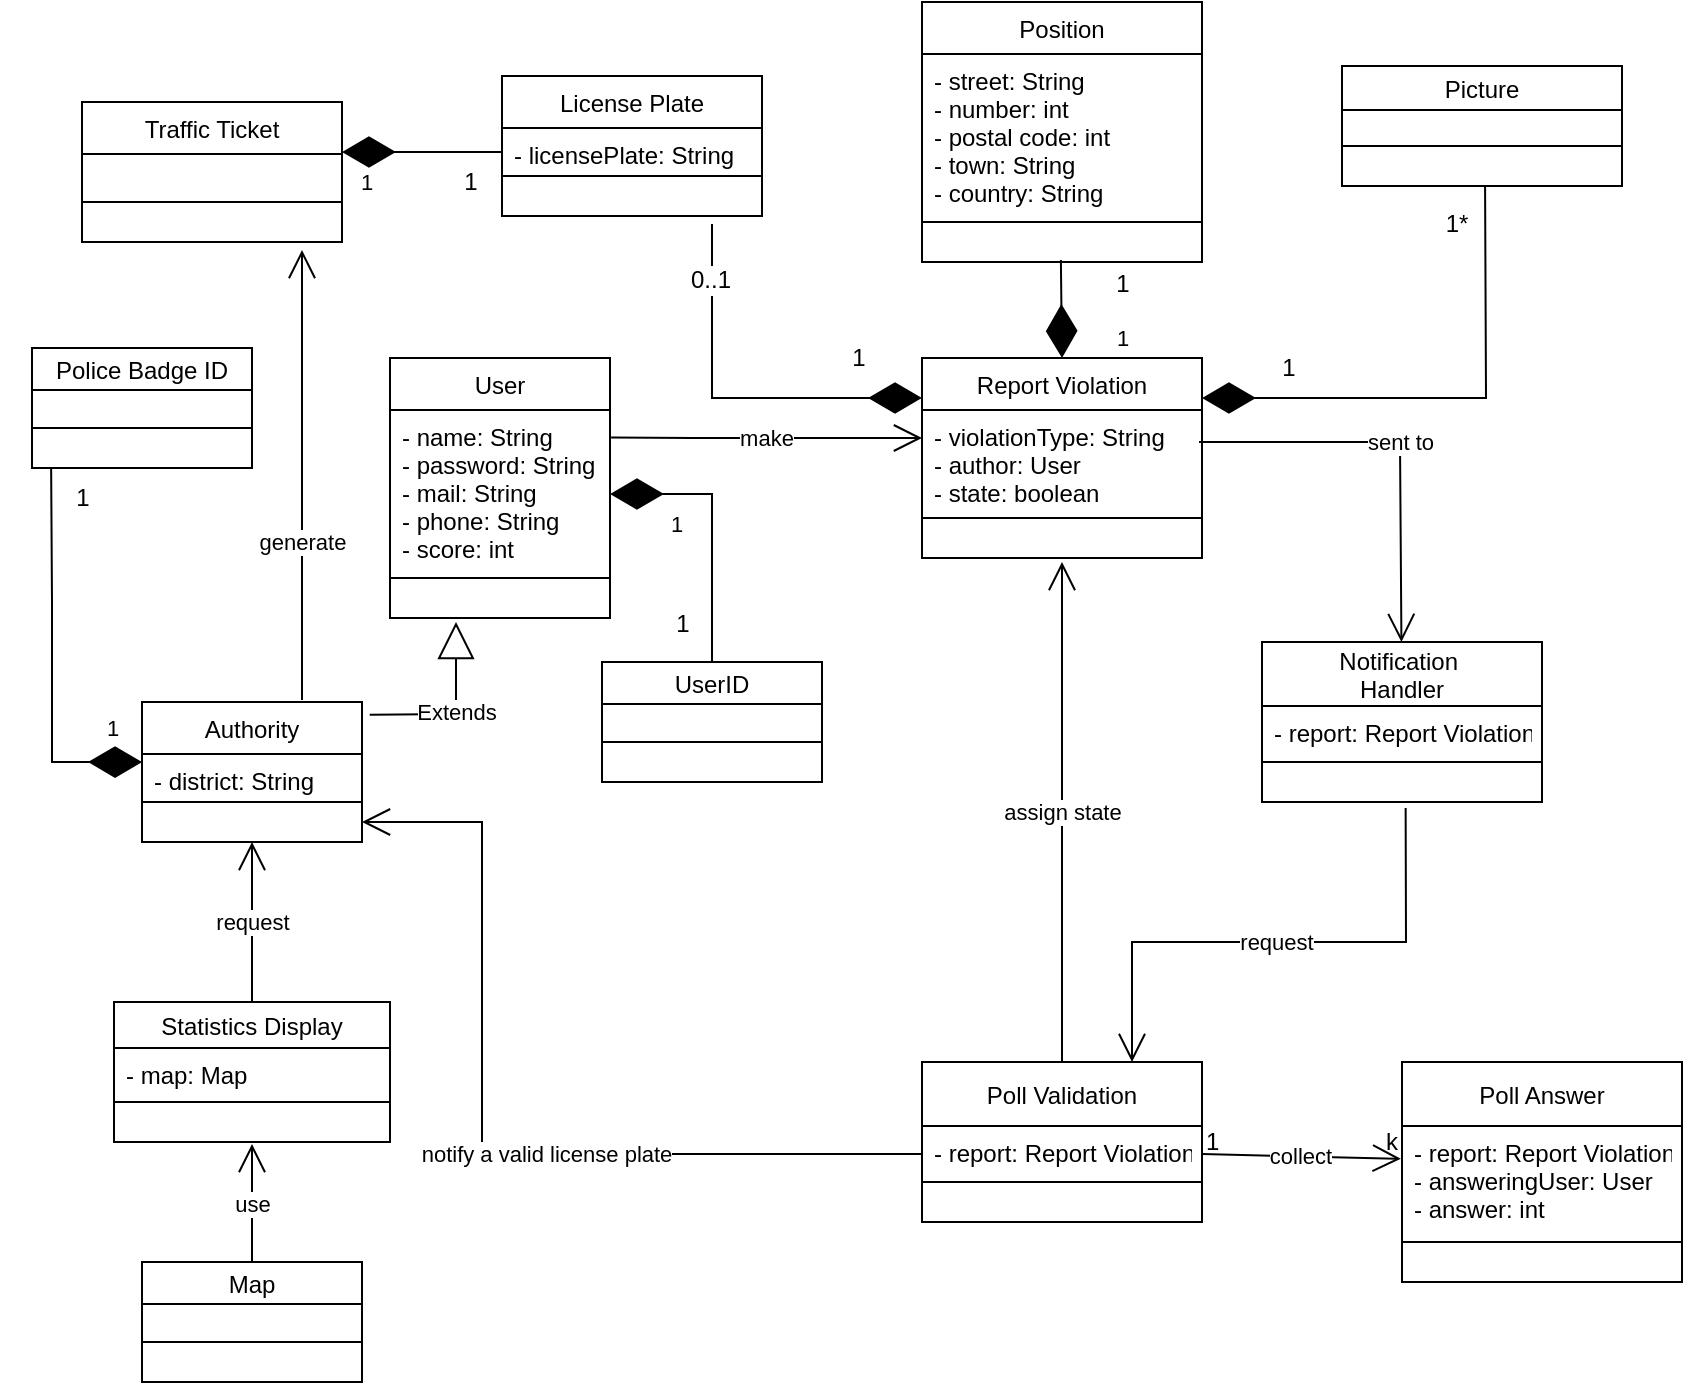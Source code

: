 <mxfile type="device" version="12.1.5" pages="1"><diagram id="_1V1Tb2kWKzkocenudiu" name="Page-1"><mxGraphModel grid="1" dx="1024" dy="562" gridSize="10" guides="1" tooltips="1" connect="1" arrows="1" fold="1" page="1" pageScale="1" pageWidth="827" pageHeight="1169" math="0" shadow="0"><root><mxCell id="0"/><mxCell id="1" parent="0"/><mxCell id="_By0LInrJy9miakvzIHt-1" value="Position" parent="1" vertex="1" style="swimlane;fontStyle=0;childLayout=stackLayout;horizontal=1;startSize=26;fillColor=none;horizontalStack=0;resizeParent=1;resizeParentMax=0;resizeLast=0;collapsible=1;marginBottom=0;"><mxGeometry as="geometry" y="10" x="470" height="110" width="140"><mxRectangle as="alternateBounds" y="340" x="330" height="26" width="60"/></mxGeometry></mxCell><mxCell id="_By0LInrJy9miakvzIHt-2" value="- street: String&#10;- number: int&#10;- postal code: int&#10;- town: String&#10;- country: String" parent="_By0LInrJy9miakvzIHt-1" vertex="1" style="text;strokeColor=none;fillColor=none;align=left;verticalAlign=top;spacingLeft=4;spacingRight=4;overflow=hidden;rotatable=0;points=[[0,0.5],[1,0.5]];portConstraint=eastwest;"><mxGeometry as="geometry" y="26" height="84" width="140"/></mxCell><mxCell id="_By0LInrJy9miakvzIHt-5" value="" parent="1" vertex="1" style="text;strokeColor=#000000;fillColor=none;align=left;verticalAlign=top;spacingLeft=4;spacingRight=4;overflow=hidden;rotatable=0;points=[[0,0.5],[1,0.5]];portConstraint=eastwest;"><mxGeometry as="geometry" y="298" x="204" height="20" width="110"/></mxCell><mxCell id="_By0LInrJy9miakvzIHt-7" value="License Plate" parent="1" vertex="1" style="swimlane;fontStyle=0;childLayout=stackLayout;horizontal=1;startSize=26;fillColor=none;horizontalStack=0;resizeParent=1;resizeParentMax=0;resizeLast=0;collapsible=1;marginBottom=0;"><mxGeometry as="geometry" y="47" x="260" height="70" width="130"><mxRectangle as="alternateBounds" y="340" x="330" height="26" width="60"/></mxGeometry></mxCell><mxCell id="_By0LInrJy9miakvzIHt-8" value="- licensePlate: String" parent="_By0LInrJy9miakvzIHt-7" vertex="1" style="text;strokeColor=none;fillColor=none;align=left;verticalAlign=top;spacingLeft=4;spacingRight=4;overflow=hidden;rotatable=0;points=[[0,0.5],[1,0.5]];portConstraint=eastwest;"><mxGeometry as="geometry" y="26" height="24" width="130"/></mxCell><mxCell id="zLnE3pF_hWWj2_FbKGLq-13" value="" parent="_By0LInrJy9miakvzIHt-7" vertex="1" style="text;strokeColor=#000000;fillColor=none;align=left;verticalAlign=top;spacingLeft=4;spacingRight=4;overflow=hidden;rotatable=0;points=[[0,0.5],[1,0.5]];portConstraint=eastwest;"><mxGeometry as="geometry" y="50" height="20" width="130"/></mxCell><mxCell id="_By0LInrJy9miakvzIHt-9" value="" parent="1" vertex="1" style="text;strokeColor=#000000;fillColor=none;align=left;verticalAlign=top;spacingLeft=4;spacingRight=4;overflow=hidden;rotatable=0;points=[[0,0.5],[1,0.5]];portConstraint=eastwest;"><mxGeometry as="geometry" y="410" x="80" height="20" width="110"/></mxCell><mxCell id="_By0LInrJy9miakvzIHt-10" value="Extends" parent="1" style="endArrow=block;endSize=16;endFill=0;html=1;exitX=1.035;exitY=0.128;exitDx=0;exitDy=0;exitPerimeter=0;rounded=0;" edge="1" source="zLnE3pF_hWWj2_FbKGLq-16"><mxGeometry as="geometry" width="160" relative="1"><mxPoint as="sourcePoint" y="366.7" x="208.55"/><mxPoint as="targetPoint" y="320" x="237"/><Array as="points"><mxPoint y="366" x="237"/></Array></mxGeometry></mxCell><mxCell id="_By0LInrJy9miakvzIHt-11" value="Notification &#10;Handler" parent="1" vertex="1" style="swimlane;fontStyle=0;childLayout=stackLayout;horizontal=1;startSize=32;fillColor=none;horizontalStack=0;resizeParent=1;resizeParentMax=0;resizeLast=0;collapsible=1;marginBottom=0;"><mxGeometry as="geometry" y="330" x="640" height="80" width="140"><mxRectangle as="alternateBounds" y="340" x="330" height="26" width="60"/></mxGeometry></mxCell><mxCell id="_By0LInrJy9miakvzIHt-12" value="- report: Report Violation" parent="_By0LInrJy9miakvzIHt-11" vertex="1" style="text;strokeColor=none;fillColor=none;align=left;verticalAlign=top;spacingLeft=4;spacingRight=4;overflow=hidden;rotatable=0;points=[[0,0.5],[1,0.5]];portConstraint=eastwest;"><mxGeometry as="geometry" y="32" height="28" width="140"/></mxCell><mxCell id="zLnE3pF_hWWj2_FbKGLq-2" value="" parent="_By0LInrJy9miakvzIHt-11" vertex="1" style="text;strokeColor=#000000;fillColor=none;align=left;verticalAlign=top;spacingLeft=4;spacingRight=4;overflow=hidden;rotatable=0;points=[[0,0.5],[1,0.5]];portConstraint=eastwest;"><mxGeometry as="geometry" y="60" height="20" width="140"/></mxCell><mxCell id="_By0LInrJy9miakvzIHt-13" value="Statistics Display" parent="1" vertex="1" style="swimlane;fontStyle=0;childLayout=stackLayout;horizontal=1;startSize=23;fillColor=none;horizontalStack=0;resizeParent=1;resizeParentMax=0;resizeLast=0;collapsible=1;marginBottom=0;"><mxGeometry as="geometry" y="510" x="66" height="70" width="138"><mxRectangle as="alternateBounds" y="340" x="330" height="26" width="60"/></mxGeometry></mxCell><mxCell id="_By0LInrJy9miakvzIHt-14" value="- map: Map" parent="_By0LInrJy9miakvzIHt-13" vertex="1" style="text;strokeColor=none;fillColor=none;align=left;verticalAlign=top;spacingLeft=4;spacingRight=4;overflow=hidden;rotatable=0;points=[[0,0.5],[1,0.5]];portConstraint=eastwest;"><mxGeometry as="geometry" y="23" height="27" width="138"/></mxCell><mxCell id="_By0LInrJy9miakvzIHt-40" value="" parent="_By0LInrJy9miakvzIHt-13" vertex="1" style="text;strokeColor=#000000;fillColor=#FFFFFF;align=left;verticalAlign=top;spacingLeft=4;spacingRight=4;overflow=hidden;rotatable=0;points=[[0,0.5],[1,0.5]];portConstraint=eastwest;"><mxGeometry as="geometry" y="50" height="20" width="138"/></mxCell><mxCell id="_By0LInrJy9miakvzIHt-18" value="User" parent="1" vertex="1" style="swimlane;fontStyle=0;childLayout=stackLayout;horizontal=1;startSize=26;fillColor=none;horizontalStack=0;resizeParent=1;resizeParentMax=0;resizeLast=0;collapsible=1;marginBottom=0;"><mxGeometry as="geometry" y="188" x="204" height="110" width="110"><mxRectangle as="alternateBounds" y="340" x="330" height="26" width="60"/></mxGeometry></mxCell><mxCell id="_By0LInrJy9miakvzIHt-19" value="- name: String&#10;- password: String&#10;- mail: String&#10;- phone: String&#10;- score: int" parent="_By0LInrJy9miakvzIHt-18" vertex="1" style="text;strokeColor=none;fillColor=none;align=left;verticalAlign=top;spacingLeft=4;spacingRight=4;overflow=hidden;rotatable=0;points=[[0,0.5],[1,0.5]];portConstraint=eastwest;"><mxGeometry as="geometry" y="26" height="84" width="110"/></mxCell><mxCell id="_By0LInrJy9miakvzIHt-20" value="" parent="1" vertex="1" style="text;strokeColor=#000000;fillColor=none;align=left;verticalAlign=top;spacingLeft=4;spacingRight=4;overflow=hidden;rotatable=0;points=[[0,0.5],[1,0.5]];portConstraint=eastwest;"><mxGeometry as="geometry" y="268" x="470" height="20" width="140"/></mxCell><mxCell id="_By0LInrJy9miakvzIHt-21" value="Report Violation" parent="1" vertex="1" style="swimlane;fontStyle=0;childLayout=stackLayout;horizontal=1;startSize=26;fillColor=none;horizontalStack=0;resizeParent=1;resizeParentMax=0;resizeLast=0;collapsible=1;marginBottom=0;"><mxGeometry as="geometry" y="188" x="470" height="80" width="140"><mxRectangle as="alternateBounds" y="340" x="330" height="26" width="60"/></mxGeometry></mxCell><mxCell id="_By0LInrJy9miakvzIHt-22" value="- violationType: String&#10;- author: User&#10;- state: boolean" parent="_By0LInrJy9miakvzIHt-21" vertex="1" style="text;strokeColor=none;fillColor=none;align=left;verticalAlign=top;spacingLeft=4;spacingRight=4;overflow=hidden;rotatable=0;points=[[0,0.5],[1,0.5]];portConstraint=eastwest;"><mxGeometry as="geometry" y="26" height="54" width="140"/></mxCell><mxCell id="_By0LInrJy9miakvzIHt-24" value="" parent="1" vertex="1" style="text;strokeColor=#000000;fillColor=none;align=left;verticalAlign=top;spacingLeft=4;spacingRight=4;overflow=hidden;rotatable=0;points=[[0,0.5],[1,0.5]];portConstraint=eastwest;"><mxGeometry as="geometry" y="120" x="470" height="20" width="140"/></mxCell><mxCell id="_By0LInrJy9miakvzIHt-25" value="Picture" parent="1" vertex="1" style="swimlane;fontStyle=0;childLayout=stackLayout;horizontal=1;startSize=22;fillColor=none;horizontalStack=0;resizeParent=1;resizeParentMax=0;resizeLast=0;collapsible=1;marginBottom=0;"><mxGeometry as="geometry" y="42" x="680" height="40" width="140"><mxRectangle as="alternateBounds" y="340" x="330" height="26" width="60"/></mxGeometry></mxCell><mxCell id="_By0LInrJy9miakvzIHt-26" value="" parent="1" vertex="1" style="text;strokeColor=#000000;fillColor=none;align=left;verticalAlign=top;spacingLeft=4;spacingRight=4;overflow=hidden;rotatable=0;points=[[0,0.5],[1,0.5]];portConstraint=eastwest;"><mxGeometry as="geometry" y="82" x="680" height="20" width="140"/></mxCell><mxCell id="_By0LInrJy9miakvzIHt-29" value="make" parent="1" style="endArrow=open;endFill=1;endSize=12;html=1;fontColor=#000000;exitX=1.005;exitY=0.164;exitDx=0;exitDy=0;rounded=0;exitPerimeter=0;" edge="1" source="_By0LInrJy9miakvzIHt-19"><mxGeometry as="geometry" width="160" relative="1"><mxPoint as="sourcePoint" y="349.88" x="383.78"/><mxPoint as="targetPoint" y="228" x="470"/><Array as="points"><mxPoint y="228" x="355"/></Array></mxGeometry></mxCell><mxCell id="_By0LInrJy9miakvzIHt-39" value="use" parent="1" style="endArrow=open;endFill=1;endSize=12;html=1;fontColor=#000000;exitX=0.5;exitY=0;exitDx=0;exitDy=0;" edge="1"><mxGeometry as="geometry" width="160" relative="1"><mxPoint as="sourcePoint" y="640" x="135"/><mxPoint as="targetPoint" y="581" x="135"/></mxGeometry></mxCell><mxCell id="_By0LInrJy9miakvzIHt-43" value="request" parent="1" style="endArrow=open;endFill=1;endSize=12;html=1;fontColor=#000000;" edge="1"><mxGeometry as="geometry" width="160" relative="1"><mxPoint as="sourcePoint" y="510" x="135"/><mxPoint as="targetPoint" y="430" x="135"/></mxGeometry></mxCell><mxCell id="zLnE3pF_hWWj2_FbKGLq-1" value="sent to" parent="1" style="endArrow=open;endFill=1;endSize=12;html=1;fontColor=#000000;rounded=0;" edge="1" target="_By0LInrJy9miakvzIHt-11"><mxGeometry as="geometry" width="160" relative="1"><mxPoint as="sourcePoint" y="230" x="608.5"/><mxPoint as="targetPoint" y="346" x="651.5"/><Array as="points"><mxPoint y="230" x="709"/></Array></mxGeometry></mxCell><mxCell id="zLnE3pF_hWWj2_FbKGLq-5" value="request" parent="1" style="endArrow=open;endFill=1;endSize=12;html=1;exitX=0.513;exitY=1.15;exitDx=0;exitDy=0;exitPerimeter=0;rounded=0;entryX=0.75;entryY=0;entryDx=0;entryDy=0;" edge="1" target="IUV-Ydbj15UiE2zjDZB1-27" source="zLnE3pF_hWWj2_FbKGLq-2"><mxGeometry as="geometry" width="160" relative="1"><mxPoint as="sourcePoint" y="435" x="700"/><mxPoint as="targetPoint" y="550" x="690"/><Array as="points"><mxPoint y="480" x="712"/><mxPoint y="480" x="575"/></Array></mxGeometry></mxCell><mxCell id="zLnE3pF_hWWj2_FbKGLq-6" value="assign state" parent="1" style="endArrow=open;endFill=1;endSize=12;html=1;rounded=0;exitX=0.5;exitY=0;exitDx=0;exitDy=0;" edge="1" source="IUV-Ydbj15UiE2zjDZB1-27"><mxGeometry as="geometry" width="160" relative="1"><mxPoint as="sourcePoint" y="540" x="720"/><mxPoint as="targetPoint" y="290" x="540"/><Array as="points"><mxPoint y="380" x="540"/></Array></mxGeometry></mxCell><mxCell id="zLnE3pF_hWWj2_FbKGLq-8" value="Traffic Ticket" parent="1" vertex="1" style="swimlane;fontStyle=0;childLayout=stackLayout;horizontal=1;startSize=26;fillColor=none;horizontalStack=0;resizeParent=1;resizeParentMax=0;resizeLast=0;collapsible=1;marginBottom=0;"><mxGeometry as="geometry" y="60" x="50" height="50" width="130"><mxRectangle as="alternateBounds" y="340" x="330" height="26" width="60"/></mxGeometry></mxCell><mxCell id="zLnE3pF_hWWj2_FbKGLq-10" value="generate" parent="1" style="endArrow=open;endFill=1;endSize=12;html=1;fontColor=#000000;" edge="1"><mxGeometry as="geometry" x="-0.298" width="160" relative="1"><mxPoint as="sourcePoint" y="359" x="160"/><mxPoint as="targetPoint" y="134" x="160"/><mxPoint as="offset"/></mxGeometry></mxCell><mxCell id="zLnE3pF_hWWj2_FbKGLq-11" value="Map" parent="1" vertex="1" style="swimlane;fontStyle=0;childLayout=stackLayout;horizontal=1;startSize=21;fillColor=none;horizontalStack=0;resizeParent=1;resizeParentMax=0;resizeLast=0;collapsible=1;marginBottom=0;"><mxGeometry as="geometry" y="640" x="80" height="40" width="110"><mxRectangle as="alternateBounds" y="340" x="330" height="26" width="60"/></mxGeometry></mxCell><mxCell id="zLnE3pF_hWWj2_FbKGLq-12" value="" parent="1" vertex="1" style="text;strokeColor=#000000;fillColor=none;align=left;verticalAlign=top;spacingLeft=4;spacingRight=4;overflow=hidden;rotatable=0;points=[[0,0.5],[1,0.5]];portConstraint=eastwest;"><mxGeometry as="geometry" y="680" x="80" height="20" width="110"/></mxCell><mxCell id="zLnE3pF_hWWj2_FbKGLq-16" value="Authority" parent="1" vertex="1" style="swimlane;fontStyle=0;childLayout=stackLayout;horizontal=1;startSize=26;fillColor=none;horizontalStack=0;resizeParent=1;resizeParentMax=0;resizeLast=0;collapsible=1;marginBottom=0;"><mxGeometry as="geometry" y="360" x="80" height="50" width="110"><mxRectangle as="alternateBounds" y="340" x="330" height="26" width="60"/></mxGeometry></mxCell><mxCell id="zLnE3pF_hWWj2_FbKGLq-17" value="- district: String" parent="zLnE3pF_hWWj2_FbKGLq-16" vertex="1" style="text;strokeColor=none;fillColor=none;align=left;verticalAlign=top;spacingLeft=4;spacingRight=4;overflow=hidden;rotatable=0;points=[[0,0.5],[1,0.5]];portConstraint=eastwest;"><mxGeometry as="geometry" y="26" height="24" width="110"/></mxCell><mxCell id="zLnE3pF_hWWj2_FbKGLq-19" value="" parent="1" style="endArrow=diamondThin;endFill=1;endSize=24;html=1;rounded=0;entryX=0;entryY=0.25;entryDx=0;entryDy=0;" edge="1" target="_By0LInrJy9miakvzIHt-21"><mxGeometry as="geometry" width="160" relative="1"><mxPoint as="sourcePoint" y="121" x="365"/><mxPoint as="targetPoint" y="203" x="470"/><Array as="points"><mxPoint y="208" x="365"/></Array></mxGeometry></mxCell><mxCell id="zLnE3pF_hWWj2_FbKGLq-21" value="0..1" parent="zLnE3pF_hWWj2_FbKGLq-19" vertex="1" style="text;html=1;resizable=0;points=[];align=center;verticalAlign=middle;labelBackgroundColor=#ffffff;" connectable="0"><mxGeometry as="geometry" y="-16" x="-0.714" relative="1"><mxPoint as="offset" x="15"/></mxGeometry></mxCell><mxCell id="zLnE3pF_hWWj2_FbKGLq-22" value="1" parent="zLnE3pF_hWWj2_FbKGLq-19" vertex="1" style="text;html=1;resizable=0;points=[];align=center;verticalAlign=middle;labelBackgroundColor=#ffffff;" connectable="0"><mxGeometry as="geometry" y="-2" x="0.464" relative="1"><mxPoint as="offset" y="-22" x="19"/></mxGeometry></mxCell><mxCell id="zLnE3pF_hWWj2_FbKGLq-20" value="" parent="1" vertex="1" style="text;strokeColor=#000000;fillColor=none;align=left;verticalAlign=top;spacingLeft=4;spacingRight=4;overflow=hidden;rotatable=0;points=[[0,0.5],[1,0.5]];portConstraint=eastwest;"><mxGeometry as="geometry" y="110" x="50" height="20" width="130"/></mxCell><mxCell id="zLnE3pF_hWWj2_FbKGLq-23" value="notify a valid license plate" parent="1" style="endArrow=open;endFill=1;endSize=12;html=1;rounded=0;entryX=1;entryY=0.5;entryDx=0;entryDy=0;exitX=0;exitY=0.5;exitDx=0;exitDy=0;" edge="1" target="_By0LInrJy9miakvzIHt-9" source="IUV-Ydbj15UiE2zjDZB1-28"><mxGeometry as="geometry" x="-0.157" width="160" relative="1"><mxPoint as="sourcePoint" y="680" x="450"/><mxPoint as="targetPoint" y="450" x="250"/><Array as="points"><mxPoint y="586" x="250"/><mxPoint y="420" x="250"/></Array><mxPoint as="offset"/></mxGeometry></mxCell><mxCell id="IUV-Ydbj15UiE2zjDZB1-1" value="&lt;font style=&quot;background-color: transparent&quot;&gt;1&lt;br&gt;&lt;/font&gt;" parent="1" style="endArrow=diamondThin;endFill=1;endSize=24;html=1;exitX=0;exitY=0.5;exitDx=0;exitDy=0;entryX=1;entryY=0.5;entryDx=0;entryDy=0;rounded=0;" edge="1" target="zLnE3pF_hWWj2_FbKGLq-8" source="_By0LInrJy9miakvzIHt-8"><mxGeometry as="geometry" y="15" x="0.708" width="160" relative="1"><mxPoint as="sourcePoint" y="213" x="220"/><mxPoint as="targetPoint" y="250" x="300"/><Array as="points"/><mxPoint as="offset"/></mxGeometry></mxCell><mxCell id="IUV-Ydbj15UiE2zjDZB1-4" value="1" parent="IUV-Ydbj15UiE2zjDZB1-1" vertex="1" style="text;html=1;resizable=0;points=[];align=center;verticalAlign=middle;labelBackgroundColor=#ffffff;" connectable="0"><mxGeometry as="geometry" y="1" x="-0.254" relative="1"><mxPoint as="offset" y="14" x="14"/></mxGeometry></mxCell><mxCell id="IUV-Ydbj15UiE2zjDZB1-5" value="Police Badge ID" parent="1" vertex="1" style="swimlane;fontStyle=0;childLayout=stackLayout;horizontal=1;startSize=21;fillColor=none;horizontalStack=0;resizeParent=1;resizeParentMax=0;resizeLast=0;collapsible=1;marginBottom=0;"><mxGeometry as="geometry" y="183" x="25" height="40" width="110"><mxRectangle as="alternateBounds" y="340" x="330" height="26" width="60"/></mxGeometry></mxCell><mxCell id="IUV-Ydbj15UiE2zjDZB1-6" value="UserID" parent="1" vertex="1" style="swimlane;fontStyle=0;childLayout=stackLayout;horizontal=1;startSize=21;fillColor=none;horizontalStack=0;resizeParent=1;resizeParentMax=0;resizeLast=0;collapsible=1;marginBottom=0;"><mxGeometry as="geometry" y="340" x="310" height="40" width="110"><mxRectangle as="alternateBounds" y="340" x="330" height="26" width="60"/></mxGeometry></mxCell><mxCell id="IUV-Ydbj15UiE2zjDZB1-9" value="" parent="1" vertex="1" style="text;strokeColor=#000000;fillColor=none;align=left;verticalAlign=top;spacingLeft=4;spacingRight=4;overflow=hidden;rotatable=0;points=[[0,0.5],[1,0.5]];portConstraint=eastwest;"><mxGeometry as="geometry" y="223" x="25" height="20" width="110"/></mxCell><mxCell id="IUV-Ydbj15UiE2zjDZB1-10" value="" parent="1" vertex="1" style="text;strokeColor=#000000;fillColor=none;align=left;verticalAlign=top;spacingLeft=4;spacingRight=4;overflow=hidden;rotatable=0;points=[[0,0.5],[1,0.5]];portConstraint=eastwest;"><mxGeometry as="geometry" y="380" x="310" height="20" width="110"/></mxCell><mxCell id="IUV-Ydbj15UiE2zjDZB1-11" value="1" parent="1" style="endArrow=diamondThin;endFill=1;endSize=24;html=1;entryX=0;entryY=0.167;entryDx=0;entryDy=0;rounded=0;entryPerimeter=0;exitX=0.087;exitY=0.99;exitDx=0;exitDy=0;exitPerimeter=0;" edge="1" target="zLnE3pF_hWWj2_FbKGLq-17" source="IUV-Ydbj15UiE2zjDZB1-9"><mxGeometry as="geometry" y="17" x="0.844" width="160" relative="1"><mxPoint as="sourcePoint" y="720" x="70"/><mxPoint as="targetPoint" y="400" x="270"/><Array as="points"><mxPoint y="310" x="35"/><mxPoint y="390" x="35"/></Array><mxPoint as="offset"/></mxGeometry></mxCell><mxCell id="IUV-Ydbj15UiE2zjDZB1-12" value="1" parent="IUV-Ydbj15UiE2zjDZB1-11" vertex="1" style="text;html=1;resizable=0;points=[];align=center;verticalAlign=middle;labelBackgroundColor=#ffffff;" connectable="0"><mxGeometry as="geometry" y="2" x="-0.151" relative="1"><mxPoint as="offset" y="-67" x="13"/></mxGeometry></mxCell><mxCell id="IUV-Ydbj15UiE2zjDZB1-15" value="1" parent="1" style="endArrow=diamondThin;endFill=1;endSize=24;html=1;entryX=1;entryY=0.5;entryDx=0;entryDy=0;exitX=0.5;exitY=0;exitDx=0;exitDy=0;rounded=0;" edge="1" target="_By0LInrJy9miakvzIHt-19" source="IUV-Ydbj15UiE2zjDZB1-6"><mxGeometry as="geometry" y="15" x="0.509" width="160" relative="1"><mxPoint as="sourcePoint" y="720" x="70"/><mxPoint as="targetPoint" y="720" x="230"/><Array as="points"><mxPoint y="256" x="365"/></Array><mxPoint as="offset"/></mxGeometry></mxCell><mxCell id="IUV-Ydbj15UiE2zjDZB1-16" value="1" parent="IUV-Ydbj15UiE2zjDZB1-15" vertex="1" style="text;html=1;resizable=0;points=[];align=center;verticalAlign=middle;labelBackgroundColor=#ffffff;" connectable="0"><mxGeometry as="geometry" x="-0.711" relative="1"><mxPoint as="offset" x="-15"/></mxGeometry></mxCell><mxCell id="IUV-Ydbj15UiE2zjDZB1-17" value="&lt;font style=&quot;background-color: transparent&quot;&gt;1&lt;br&gt;&lt;/font&gt;" parent="1" style="endArrow=diamondThin;endFill=1;endSize=24;html=1;entryX=0.5;entryY=0;entryDx=0;entryDy=0;rounded=0;exitX=0.496;exitY=0.95;exitDx=0;exitDy=0;exitPerimeter=0;" edge="1" source="_By0LInrJy9miakvzIHt-24"><mxGeometry as="geometry" y="30" x="0.619" width="160" relative="1"><mxPoint as="sourcePoint" y="146" x="540"/><mxPoint as="targetPoint" y="188" x="540"/><Array as="points"/><mxPoint as="offset"/></mxGeometry></mxCell><mxCell id="IUV-Ydbj15UiE2zjDZB1-18" value="1" parent="IUV-Ydbj15UiE2zjDZB1-17" vertex="1" style="text;html=1;resizable=0;points=[];align=center;verticalAlign=middle;labelBackgroundColor=#ffffff;" connectable="0"><mxGeometry as="geometry" y="1" x="-0.254" relative="1"><mxPoint as="offset" y="-7" x="29.5"/></mxGeometry></mxCell><mxCell id="IUV-Ydbj15UiE2zjDZB1-19" value="" parent="1" style="endArrow=diamondThin;endFill=1;endSize=24;html=1;rounded=0;entryX=1;entryY=0.25;entryDx=0;entryDy=0;exitX=0.511;exitY=1;exitDx=0;exitDy=0;exitPerimeter=0;" edge="1" target="_By0LInrJy9miakvzIHt-21" source="_By0LInrJy9miakvzIHt-26"><mxGeometry as="geometry" width="160" relative="1"><mxPoint as="sourcePoint" y="208" x="680"/><mxPoint as="targetPoint" y="220.5" x="850"/><Array as="points"><mxPoint y="208" x="752"/></Array></mxGeometry></mxCell><mxCell id="IUV-Ydbj15UiE2zjDZB1-20" value="1*" parent="IUV-Ydbj15UiE2zjDZB1-19" vertex="1" style="text;html=1;resizable=0;points=[];align=center;verticalAlign=middle;labelBackgroundColor=#ffffff;" connectable="0"><mxGeometry as="geometry" y="-16" x="-0.714" relative="1"><mxPoint as="offset" y="-17" x="1"/></mxGeometry></mxCell><mxCell id="IUV-Ydbj15UiE2zjDZB1-21" value="1" parent="IUV-Ydbj15UiE2zjDZB1-19" vertex="1" style="text;html=1;resizable=0;points=[];align=center;verticalAlign=middle;labelBackgroundColor=#ffffff;" connectable="0"><mxGeometry as="geometry" y="-2" x="0.464" relative="1"><mxPoint as="offset" y="-13.5" x="-24"/></mxGeometry></mxCell><mxCell id="IUV-Ydbj15UiE2zjDZB1-23" value="Poll Answer" parent="1" vertex="1" style="swimlane;fontStyle=0;childLayout=stackLayout;horizontal=1;startSize=32;fillColor=none;horizontalStack=0;resizeParent=1;resizeParentMax=0;resizeLast=0;collapsible=1;marginBottom=0;"><mxGeometry as="geometry" y="540" x="710" height="110" width="140"><mxRectangle as="alternateBounds" y="340" x="330" height="26" width="60"/></mxGeometry></mxCell><mxCell id="IUV-Ydbj15UiE2zjDZB1-24" value="- report: Report Violation&#10;- answeringUser: User&#10;- answer: int" parent="IUV-Ydbj15UiE2zjDZB1-23" vertex="1" style="text;strokeColor=none;fillColor=none;align=left;verticalAlign=top;spacingLeft=4;spacingRight=4;overflow=hidden;rotatable=0;points=[[0,0.5],[1,0.5]];portConstraint=eastwest;"><mxGeometry as="geometry" y="32" height="58" width="140"/></mxCell><mxCell id="IUV-Ydbj15UiE2zjDZB1-25" value="" parent="IUV-Ydbj15UiE2zjDZB1-23" vertex="1" style="text;strokeColor=#000000;fillColor=none;align=left;verticalAlign=top;spacingLeft=4;spacingRight=4;overflow=hidden;rotatable=0;points=[[0,0.5],[1,0.5]];portConstraint=eastwest;"><mxGeometry as="geometry" y="90" height="20" width="140"/></mxCell><mxCell id="IUV-Ydbj15UiE2zjDZB1-27" value="Poll Validation" parent="1" vertex="1" style="swimlane;fontStyle=0;childLayout=stackLayout;horizontal=1;startSize=32;fillColor=none;horizontalStack=0;resizeParent=1;resizeParentMax=0;resizeLast=0;collapsible=1;marginBottom=0;"><mxGeometry as="geometry" y="540" x="470" height="80" width="140"><mxRectangle as="alternateBounds" y="340" x="330" height="26" width="60"/></mxGeometry></mxCell><mxCell id="IUV-Ydbj15UiE2zjDZB1-28" value="- report: Report Violation" parent="IUV-Ydbj15UiE2zjDZB1-27" vertex="1" style="text;strokeColor=none;fillColor=none;align=left;verticalAlign=top;spacingLeft=4;spacingRight=4;overflow=hidden;rotatable=0;points=[[0,0.5],[1,0.5]];portConstraint=eastwest;"><mxGeometry as="geometry" y="32" height="28" width="140"/></mxCell><mxCell id="IUV-Ydbj15UiE2zjDZB1-29" value="" parent="IUV-Ydbj15UiE2zjDZB1-27" vertex="1" style="text;strokeColor=#000000;fillColor=none;align=left;verticalAlign=top;spacingLeft=4;spacingRight=4;overflow=hidden;rotatable=0;points=[[0,0.5],[1,0.5]];portConstraint=eastwest;"><mxGeometry as="geometry" y="60" height="20" width="140"/></mxCell><mxCell id="IUV-Ydbj15UiE2zjDZB1-33" value="collect" parent="1" style="endArrow=open;endFill=1;endSize=12;html=1;entryX=-0.004;entryY=0.283;entryDx=0;entryDy=0;entryPerimeter=0;exitX=1;exitY=0.5;exitDx=0;exitDy=0;" edge="1" target="IUV-Ydbj15UiE2zjDZB1-24" source="IUV-Ydbj15UiE2zjDZB1-28"><mxGeometry as="geometry" width="160" relative="1"><mxPoint as="sourcePoint" y="720" x="180"/><mxPoint as="targetPoint" y="720" x="340"/></mxGeometry></mxCell><mxCell id="IUV-Ydbj15UiE2zjDZB1-35" value="1" parent="1" vertex="1" style="text;html=1;resizable=0;points=[];autosize=1;align=left;verticalAlign=top;spacingTop=-4;"><mxGeometry as="geometry" y="570" x="610" height="20" width="20"/></mxCell><mxCell id="IUV-Ydbj15UiE2zjDZB1-36" value="k" parent="1" vertex="1" style="text;html=1;resizable=0;points=[];autosize=1;align=left;verticalAlign=top;spacingTop=-4;"><mxGeometry as="geometry" y="570" x="700" height="20" width="20"/></mxCell></root></mxGraphModel></diagram></mxfile>